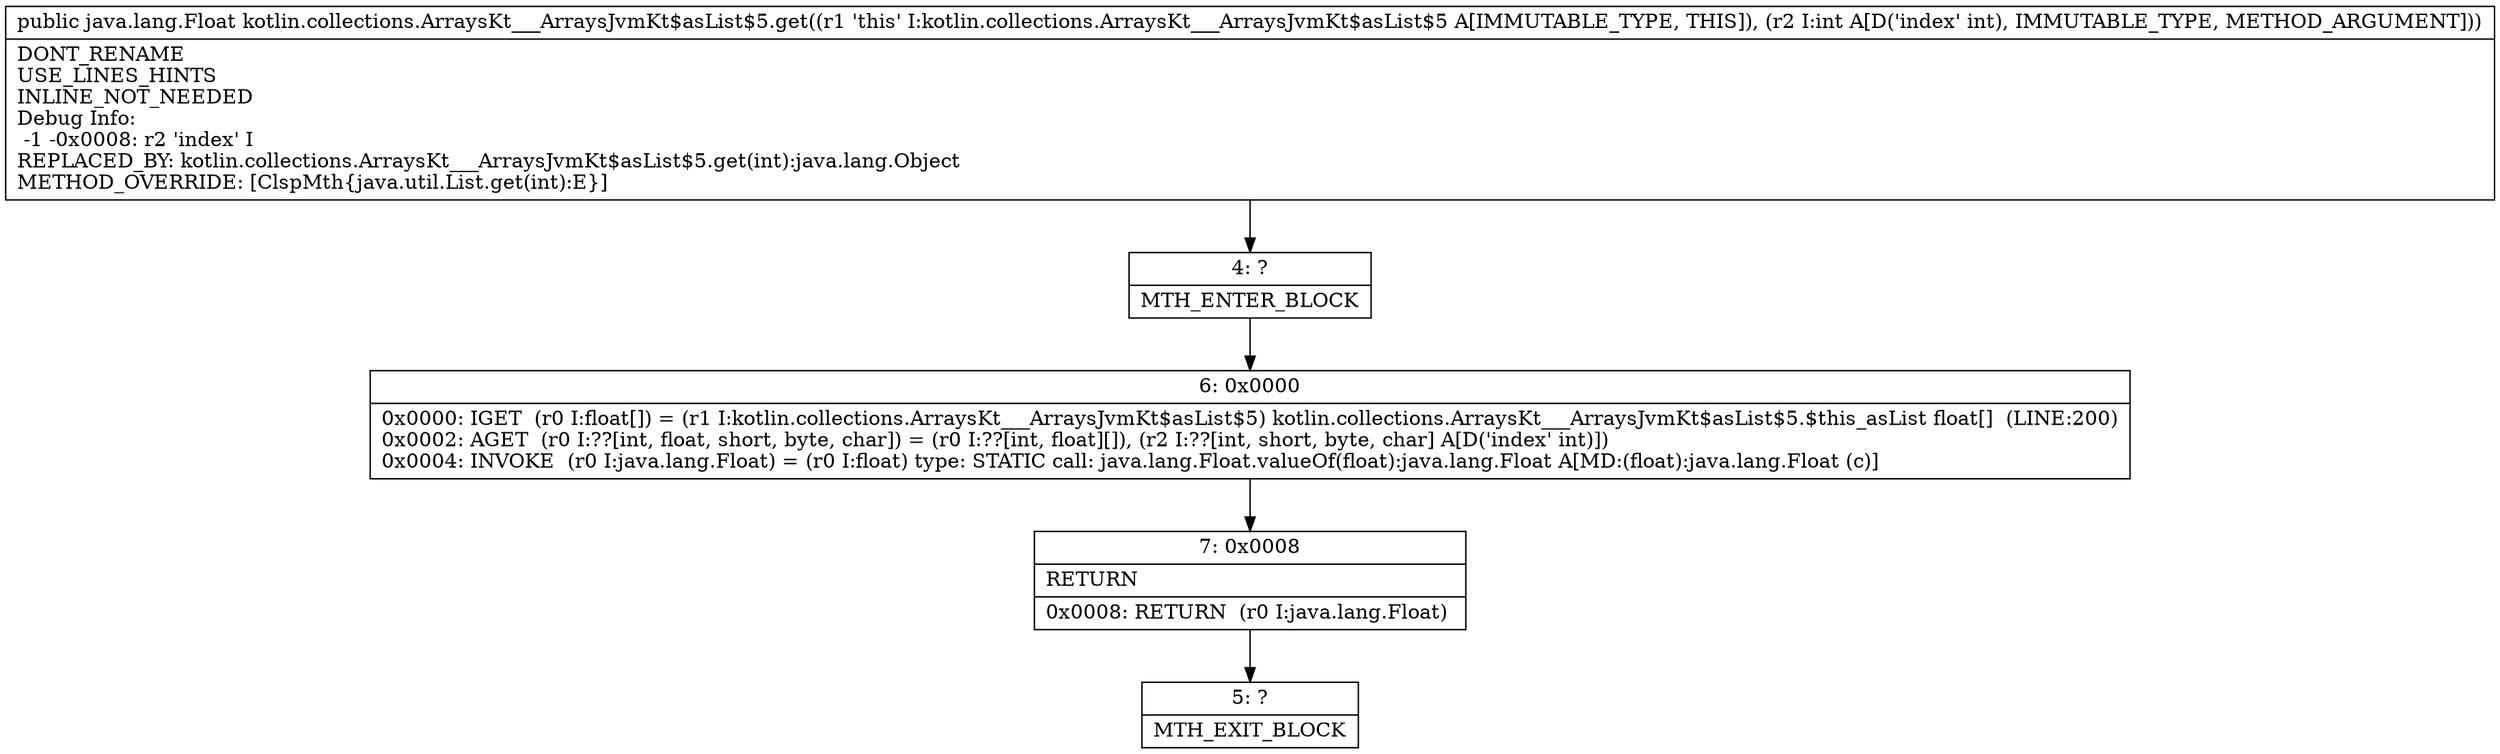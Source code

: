digraph "CFG forkotlin.collections.ArraysKt___ArraysJvmKt$asList$5.get(I)Ljava\/lang\/Float;" {
Node_4 [shape=record,label="{4\:\ ?|MTH_ENTER_BLOCK\l}"];
Node_6 [shape=record,label="{6\:\ 0x0000|0x0000: IGET  (r0 I:float[]) = (r1 I:kotlin.collections.ArraysKt___ArraysJvmKt$asList$5) kotlin.collections.ArraysKt___ArraysJvmKt$asList$5.$this_asList float[]  (LINE:200)\l0x0002: AGET  (r0 I:??[int, float, short, byte, char]) = (r0 I:??[int, float][]), (r2 I:??[int, short, byte, char] A[D('index' int)]) \l0x0004: INVOKE  (r0 I:java.lang.Float) = (r0 I:float) type: STATIC call: java.lang.Float.valueOf(float):java.lang.Float A[MD:(float):java.lang.Float (c)]\l}"];
Node_7 [shape=record,label="{7\:\ 0x0008|RETURN\l|0x0008: RETURN  (r0 I:java.lang.Float) \l}"];
Node_5 [shape=record,label="{5\:\ ?|MTH_EXIT_BLOCK\l}"];
MethodNode[shape=record,label="{public java.lang.Float kotlin.collections.ArraysKt___ArraysJvmKt$asList$5.get((r1 'this' I:kotlin.collections.ArraysKt___ArraysJvmKt$asList$5 A[IMMUTABLE_TYPE, THIS]), (r2 I:int A[D('index' int), IMMUTABLE_TYPE, METHOD_ARGUMENT]))  | DONT_RENAME\lUSE_LINES_HINTS\lINLINE_NOT_NEEDED\lDebug Info:\l  \-1 \-0x0008: r2 'index' I\lREPLACED_BY: kotlin.collections.ArraysKt___ArraysJvmKt$asList$5.get(int):java.lang.Object\lMETHOD_OVERRIDE: [ClspMth\{java.util.List.get(int):E\}]\l}"];
MethodNode -> Node_4;Node_4 -> Node_6;
Node_6 -> Node_7;
Node_7 -> Node_5;
}

